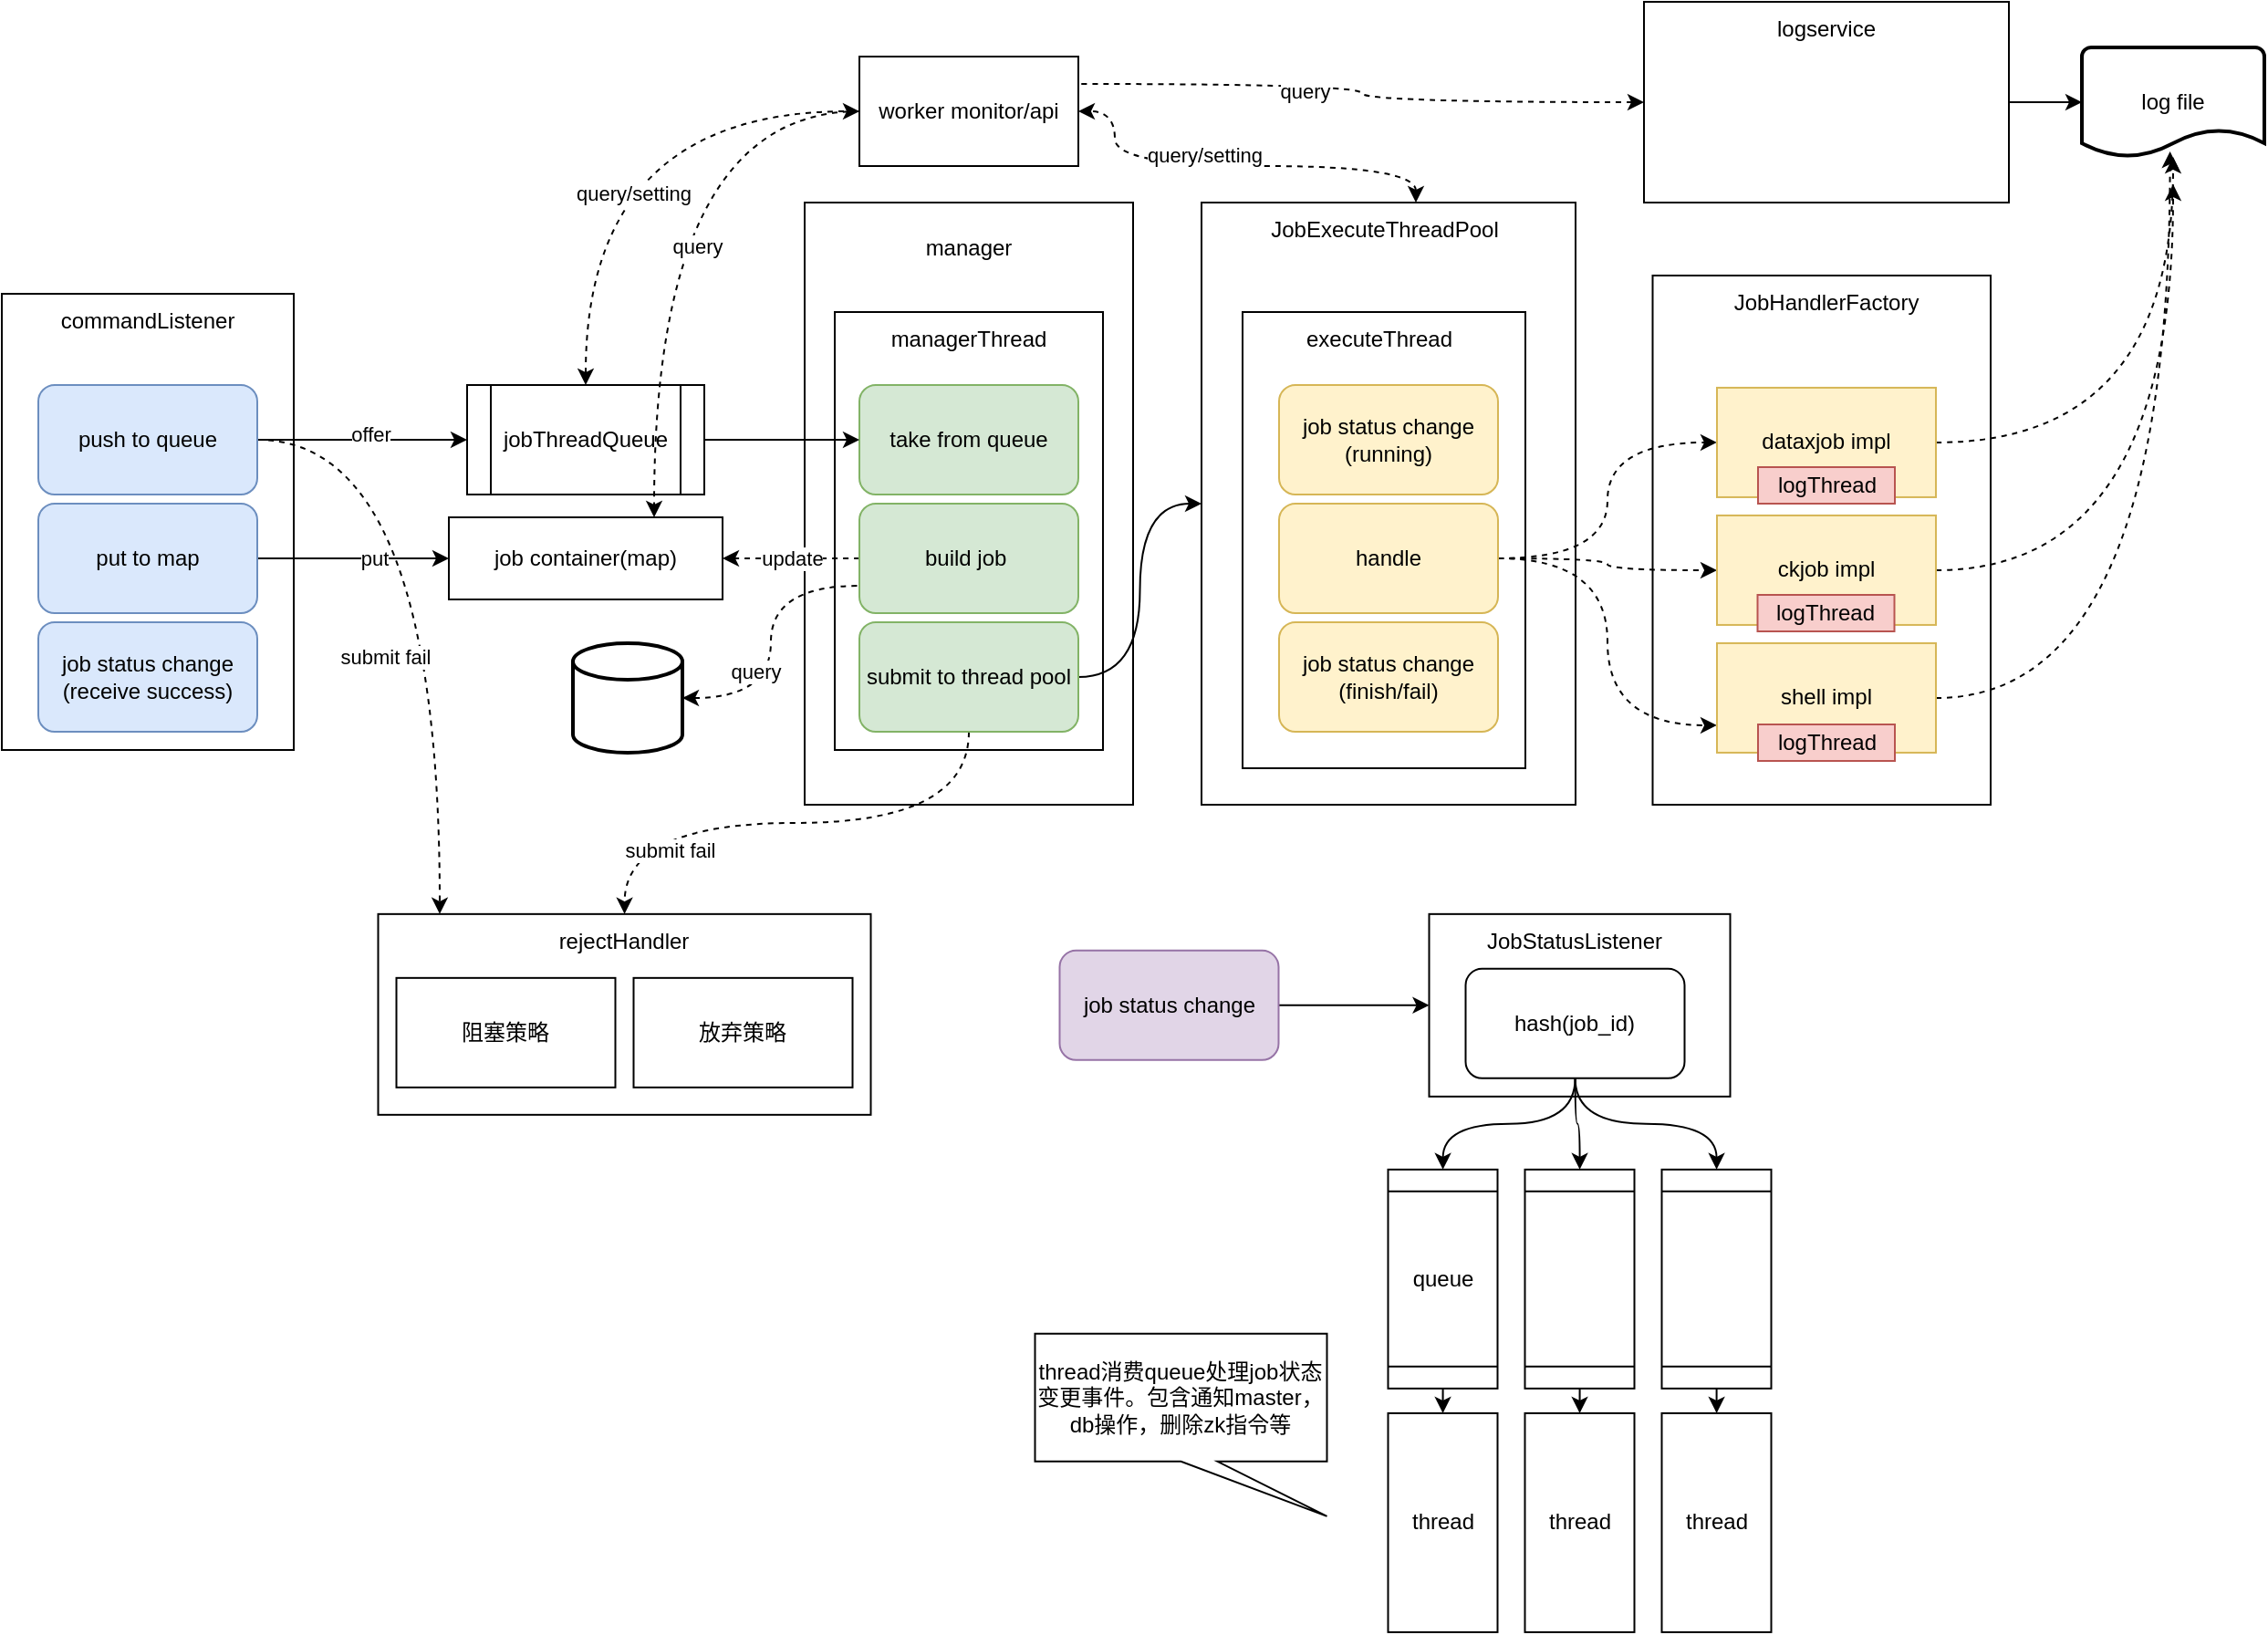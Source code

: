 <mxfile version="15.9.6" type="github">
  <diagram id="Te5YY8LxiNCL_96-FdH6" name="第 1 页">
    <mxGraphModel dx="4075" dy="4406" grid="1" gridSize="10" guides="1" tooltips="1" connect="1" arrows="1" fold="1" page="1" pageScale="1" pageWidth="1169" pageHeight="1654" math="0" shadow="0">
      <root>
        <mxCell id="0" />
        <mxCell id="1" parent="0" />
        <mxCell id="dTmaL1U6KmH8cPu5LNKW-171" style="edgeStyle=orthogonalEdgeStyle;curved=1;rounded=0;orthogonalLoop=1;jettySize=auto;html=1;entryX=0;entryY=0.5;entryDx=0;entryDy=0;entryPerimeter=0;startArrow=none;startFill=0;endArrow=classic;endFill=1;" edge="1" parent="1" source="dTmaL1U6KmH8cPu5LNKW-111" target="dTmaL1U6KmH8cPu5LNKW-160">
          <mxGeometry relative="1" as="geometry" />
        </mxCell>
        <mxCell id="dTmaL1U6KmH8cPu5LNKW-111" value="" style="rounded=0;whiteSpace=wrap;html=1;" vertex="1" parent="1">
          <mxGeometry x="-1360" y="-2300" width="200" height="110" as="geometry" />
        </mxCell>
        <mxCell id="dTmaL1U6KmH8cPu5LNKW-47" value="" style="whiteSpace=wrap;html=1;" vertex="1" parent="1">
          <mxGeometry x="-1820" y="-2190" width="180" height="330" as="geometry" />
        </mxCell>
        <mxCell id="dTmaL1U6KmH8cPu5LNKW-146" value="" style="rounded=0;whiteSpace=wrap;html=1;" vertex="1" parent="1">
          <mxGeometry x="-1803.5" y="-2130" width="147" height="240" as="geometry" />
        </mxCell>
        <mxCell id="dTmaL1U6KmH8cPu5LNKW-131" value="" style="rounded=0;whiteSpace=wrap;html=1;" vertex="1" parent="1">
          <mxGeometry x="-2260" y="-2140" width="160" height="250" as="geometry" />
        </mxCell>
        <mxCell id="dTmaL1U6KmH8cPu5LNKW-108" style="edgeStyle=orthogonalEdgeStyle;curved=1;rounded=0;orthogonalLoop=1;jettySize=auto;html=1;entryX=1;entryY=0.5;entryDx=0;entryDy=0;dashed=1;startArrow=classic;startFill=1;" edge="1" parent="1" source="dTmaL1U6KmH8cPu5LNKW-19" target="dTmaL1U6KmH8cPu5LNKW-93">
          <mxGeometry relative="1" as="geometry">
            <Array as="points">
              <mxPoint x="-1485" y="-2210" />
              <mxPoint x="-1650" y="-2210" />
              <mxPoint x="-1650" y="-2240" />
            </Array>
          </mxGeometry>
        </mxCell>
        <mxCell id="dTmaL1U6KmH8cPu5LNKW-109" value="query/setting" style="edgeLabel;html=1;align=center;verticalAlign=middle;resizable=0;points=[];" vertex="1" connectable="0" parent="dTmaL1U6KmH8cPu5LNKW-108">
          <mxGeometry x="0.158" y="-6" relative="1" as="geometry">
            <mxPoint as="offset" />
          </mxGeometry>
        </mxCell>
        <mxCell id="dTmaL1U6KmH8cPu5LNKW-19" value="" style="whiteSpace=wrap;html=1;" vertex="1" parent="1">
          <mxGeometry x="-1602.5" y="-2190" width="205" height="330" as="geometry" />
        </mxCell>
        <mxCell id="dTmaL1U6KmH8cPu5LNKW-101" value="" style="rounded=0;whiteSpace=wrap;html=1;" vertex="1" parent="1">
          <mxGeometry x="-1580" y="-2130" width="155" height="250" as="geometry" />
        </mxCell>
        <mxCell id="dTmaL1U6KmH8cPu5LNKW-85" value="" style="whiteSpace=wrap;html=1;" vertex="1" parent="1">
          <mxGeometry x="-1355.25" y="-2150" width="185.25" height="290" as="geometry" />
        </mxCell>
        <mxCell id="dTmaL1U6KmH8cPu5LNKW-107" style="edgeStyle=orthogonalEdgeStyle;curved=1;rounded=0;orthogonalLoop=1;jettySize=auto;html=1;entryX=0;entryY=0.5;entryDx=0;entryDy=0;dashed=1;startArrow=classic;startFill=1;" edge="1" parent="1" source="dTmaL1U6KmH8cPu5LNKW-16" target="dTmaL1U6KmH8cPu5LNKW-93">
          <mxGeometry relative="1" as="geometry">
            <Array as="points">
              <mxPoint x="-1940" y="-2240" />
            </Array>
          </mxGeometry>
        </mxCell>
        <mxCell id="dTmaL1U6KmH8cPu5LNKW-110" value="query/setting" style="edgeLabel;html=1;align=center;verticalAlign=middle;resizable=0;points=[];" vertex="1" connectable="0" parent="dTmaL1U6KmH8cPu5LNKW-107">
          <mxGeometry x="-0.293" y="-26" relative="1" as="geometry">
            <mxPoint y="1" as="offset" />
          </mxGeometry>
        </mxCell>
        <mxCell id="dTmaL1U6KmH8cPu5LNKW-16" value="jobThreadQueue" style="shape=process;whiteSpace=wrap;html=1;backgroundOutline=1;" vertex="1" parent="1">
          <mxGeometry x="-2005" y="-2090" width="130" height="60" as="geometry" />
        </mxCell>
        <mxCell id="dTmaL1U6KmH8cPu5LNKW-18" value="" style="rounded=0;whiteSpace=wrap;html=1;" vertex="1" parent="1">
          <mxGeometry x="-1477.75" y="-1800.08" width="165" height="100" as="geometry" />
        </mxCell>
        <mxCell id="dTmaL1U6KmH8cPu5LNKW-103" style="edgeStyle=orthogonalEdgeStyle;curved=1;rounded=0;orthogonalLoop=1;jettySize=auto;html=1;entryX=0;entryY=0.5;entryDx=0;entryDy=0;dashed=1;" edge="1" parent="1" source="dTmaL1U6KmH8cPu5LNKW-20" target="dTmaL1U6KmH8cPu5LNKW-80">
          <mxGeometry relative="1" as="geometry" />
        </mxCell>
        <mxCell id="dTmaL1U6KmH8cPu5LNKW-104" style="edgeStyle=orthogonalEdgeStyle;curved=1;rounded=0;orthogonalLoop=1;jettySize=auto;html=1;dashed=1;" edge="1" parent="1" source="dTmaL1U6KmH8cPu5LNKW-20" target="dTmaL1U6KmH8cPu5LNKW-79">
          <mxGeometry relative="1" as="geometry" />
        </mxCell>
        <mxCell id="dTmaL1U6KmH8cPu5LNKW-105" style="edgeStyle=orthogonalEdgeStyle;curved=1;rounded=0;orthogonalLoop=1;jettySize=auto;html=1;entryX=0;entryY=0.75;entryDx=0;entryDy=0;dashed=1;" edge="1" parent="1" source="dTmaL1U6KmH8cPu5LNKW-20" target="dTmaL1U6KmH8cPu5LNKW-81">
          <mxGeometry relative="1" as="geometry" />
        </mxCell>
        <mxCell id="dTmaL1U6KmH8cPu5LNKW-20" value="handle" style="rounded=1;whiteSpace=wrap;html=1;fillColor=#fff2cc;strokeColor=#d6b656;" vertex="1" parent="1">
          <mxGeometry x="-1560" y="-2025" width="120" height="60" as="geometry" />
        </mxCell>
        <mxCell id="dTmaL1U6KmH8cPu5LNKW-22" value="job status change&lt;br&gt;(running)" style="rounded=1;whiteSpace=wrap;html=1;fillColor=#fff2cc;strokeColor=#d6b656;" vertex="1" parent="1">
          <mxGeometry x="-1560" y="-2090" width="120" height="60" as="geometry" />
        </mxCell>
        <mxCell id="dTmaL1U6KmH8cPu5LNKW-23" value="job status change&lt;br&gt;(finish/fail)" style="rounded=1;whiteSpace=wrap;html=1;fillColor=#fff2cc;strokeColor=#d6b656;" vertex="1" parent="1">
          <mxGeometry x="-1560" y="-1960" width="120" height="60" as="geometry" />
        </mxCell>
        <mxCell id="dTmaL1U6KmH8cPu5LNKW-24" value="JobExecuteThreadPool" style="text;html=1;strokeColor=none;fillColor=none;align=center;verticalAlign=middle;whiteSpace=wrap;rounded=0;" vertex="1" parent="1">
          <mxGeometry x="-1532.5" y="-2190" width="60" height="30" as="geometry" />
        </mxCell>
        <mxCell id="dTmaL1U6KmH8cPu5LNKW-172" style="edgeStyle=orthogonalEdgeStyle;curved=1;rounded=0;orthogonalLoop=1;jettySize=auto;html=1;entryX=0;entryY=0.5;entryDx=0;entryDy=0;startArrow=none;startFill=0;endArrow=classic;endFill=1;" edge="1" parent="1" source="dTmaL1U6KmH8cPu5LNKW-27" target="dTmaL1U6KmH8cPu5LNKW-44">
          <mxGeometry relative="1" as="geometry" />
        </mxCell>
        <mxCell id="dTmaL1U6KmH8cPu5LNKW-27" value="queue" style="shape=process;whiteSpace=wrap;html=1;backgroundOutline=1;direction=south;" vertex="1" parent="1">
          <mxGeometry x="-1500.25" y="-1660.08" width="60" height="120" as="geometry" />
        </mxCell>
        <mxCell id="dTmaL1U6KmH8cPu5LNKW-173" style="edgeStyle=orthogonalEdgeStyle;curved=1;rounded=0;orthogonalLoop=1;jettySize=auto;html=1;entryX=0;entryY=0.5;entryDx=0;entryDy=0;startArrow=none;startFill=0;endArrow=classic;endFill=1;" edge="1" parent="1" source="dTmaL1U6KmH8cPu5LNKW-28" target="dTmaL1U6KmH8cPu5LNKW-45">
          <mxGeometry relative="1" as="geometry" />
        </mxCell>
        <mxCell id="dTmaL1U6KmH8cPu5LNKW-28" value="" style="shape=process;whiteSpace=wrap;html=1;backgroundOutline=1;direction=south;" vertex="1" parent="1">
          <mxGeometry x="-1425.25" y="-1660.08" width="60" height="120" as="geometry" />
        </mxCell>
        <mxCell id="dTmaL1U6KmH8cPu5LNKW-174" value="" style="edgeStyle=orthogonalEdgeStyle;curved=1;rounded=0;orthogonalLoop=1;jettySize=auto;html=1;startArrow=none;startFill=0;endArrow=classic;endFill=1;" edge="1" parent="1" source="dTmaL1U6KmH8cPu5LNKW-29" target="dTmaL1U6KmH8cPu5LNKW-46">
          <mxGeometry relative="1" as="geometry" />
        </mxCell>
        <mxCell id="dTmaL1U6KmH8cPu5LNKW-29" value="" style="shape=process;whiteSpace=wrap;html=1;backgroundOutline=1;direction=south;" vertex="1" parent="1">
          <mxGeometry x="-1350.25" y="-1660.08" width="60" height="120" as="geometry" />
        </mxCell>
        <mxCell id="dTmaL1U6KmH8cPu5LNKW-64" style="edgeStyle=orthogonalEdgeStyle;curved=1;rounded=0;orthogonalLoop=1;jettySize=auto;html=1;" edge="1" parent="1" source="dTmaL1U6KmH8cPu5LNKW-35" target="dTmaL1U6KmH8cPu5LNKW-27">
          <mxGeometry relative="1" as="geometry" />
        </mxCell>
        <mxCell id="dTmaL1U6KmH8cPu5LNKW-65" style="edgeStyle=orthogonalEdgeStyle;curved=1;rounded=0;orthogonalLoop=1;jettySize=auto;html=1;" edge="1" parent="1" source="dTmaL1U6KmH8cPu5LNKW-35" target="dTmaL1U6KmH8cPu5LNKW-28">
          <mxGeometry relative="1" as="geometry" />
        </mxCell>
        <mxCell id="dTmaL1U6KmH8cPu5LNKW-66" style="edgeStyle=orthogonalEdgeStyle;curved=1;rounded=0;orthogonalLoop=1;jettySize=auto;html=1;" edge="1" parent="1" source="dTmaL1U6KmH8cPu5LNKW-35" target="dTmaL1U6KmH8cPu5LNKW-29">
          <mxGeometry relative="1" as="geometry" />
        </mxCell>
        <mxCell id="dTmaL1U6KmH8cPu5LNKW-35" value="hash(job_id)" style="rounded=1;whiteSpace=wrap;html=1;" vertex="1" parent="1">
          <mxGeometry x="-1457.75" y="-1770.08" width="120" height="60" as="geometry" />
        </mxCell>
        <mxCell id="dTmaL1U6KmH8cPu5LNKW-36" value="JobStatusListener" style="text;html=1;strokeColor=none;fillColor=none;align=center;verticalAlign=middle;whiteSpace=wrap;rounded=0;" vertex="1" parent="1">
          <mxGeometry x="-1427.75" y="-1800.08" width="60" height="30" as="geometry" />
        </mxCell>
        <mxCell id="dTmaL1U6KmH8cPu5LNKW-42" value="job status change&lt;br&gt;(receive success)" style="rounded=1;whiteSpace=wrap;html=1;fillColor=#dae8fc;strokeColor=#6c8ebf;" vertex="1" parent="1">
          <mxGeometry x="-2240" y="-1960" width="120" height="60" as="geometry" />
        </mxCell>
        <mxCell id="dTmaL1U6KmH8cPu5LNKW-44" value="thread" style="rounded=0;whiteSpace=wrap;html=1;direction=south;" vertex="1" parent="1">
          <mxGeometry x="-1500.25" y="-1526.55" width="60" height="120" as="geometry" />
        </mxCell>
        <mxCell id="dTmaL1U6KmH8cPu5LNKW-45" value="thread" style="rounded=0;whiteSpace=wrap;html=1;direction=south;" vertex="1" parent="1">
          <mxGeometry x="-1425.25" y="-1526.55" width="60" height="120" as="geometry" />
        </mxCell>
        <mxCell id="dTmaL1U6KmH8cPu5LNKW-46" value="thread" style="rounded=0;whiteSpace=wrap;html=1;direction=south;" vertex="1" parent="1">
          <mxGeometry x="-1350.25" y="-1526.55" width="60" height="120" as="geometry" />
        </mxCell>
        <mxCell id="dTmaL1U6KmH8cPu5LNKW-48" value="take from queue" style="rounded=1;whiteSpace=wrap;html=1;fillColor=#d5e8d4;strokeColor=#82b366;" vertex="1" parent="1">
          <mxGeometry x="-1790" y="-2090" width="120" height="60" as="geometry" />
        </mxCell>
        <mxCell id="dTmaL1U6KmH8cPu5LNKW-50" style="edgeStyle=orthogonalEdgeStyle;curved=1;rounded=0;orthogonalLoop=1;jettySize=auto;html=1;" edge="1" parent="1" source="dTmaL1U6KmH8cPu5LNKW-49" target="dTmaL1U6KmH8cPu5LNKW-16">
          <mxGeometry relative="1" as="geometry" />
        </mxCell>
        <mxCell id="dTmaL1U6KmH8cPu5LNKW-139" value="offer" style="edgeLabel;html=1;align=center;verticalAlign=middle;resizable=0;points=[];" vertex="1" connectable="0" parent="dTmaL1U6KmH8cPu5LNKW-50">
          <mxGeometry x="0.067" y="3" relative="1" as="geometry">
            <mxPoint as="offset" />
          </mxGeometry>
        </mxCell>
        <mxCell id="dTmaL1U6KmH8cPu5LNKW-75" style="edgeStyle=orthogonalEdgeStyle;curved=1;rounded=0;orthogonalLoop=1;jettySize=auto;html=1;dashed=1;" edge="1" parent="1" source="dTmaL1U6KmH8cPu5LNKW-49" target="dTmaL1U6KmH8cPu5LNKW-55">
          <mxGeometry relative="1" as="geometry">
            <Array as="points">
              <mxPoint x="-2020" y="-2060" />
            </Array>
          </mxGeometry>
        </mxCell>
        <mxCell id="dTmaL1U6KmH8cPu5LNKW-76" value="submit fail" style="edgeLabel;html=1;align=center;verticalAlign=middle;resizable=0;points=[];" vertex="1" connectable="0" parent="dTmaL1U6KmH8cPu5LNKW-75">
          <mxGeometry x="0.172" y="-6" relative="1" as="geometry">
            <mxPoint x="-24" y="8" as="offset" />
          </mxGeometry>
        </mxCell>
        <mxCell id="dTmaL1U6KmH8cPu5LNKW-140" style="edgeStyle=orthogonalEdgeStyle;curved=1;rounded=0;orthogonalLoop=1;jettySize=auto;html=1;entryX=0;entryY=0.5;entryDx=0;entryDy=0;startArrow=none;startFill=0;endArrow=classic;endFill=1;" edge="1" parent="1" source="dTmaL1U6KmH8cPu5LNKW-142" target="dTmaL1U6KmH8cPu5LNKW-106">
          <mxGeometry relative="1" as="geometry" />
        </mxCell>
        <mxCell id="dTmaL1U6KmH8cPu5LNKW-141" value="put&lt;br&gt;" style="edgeLabel;html=1;align=center;verticalAlign=middle;resizable=0;points=[];" vertex="1" connectable="0" parent="dTmaL1U6KmH8cPu5LNKW-140">
          <mxGeometry x="0.211" relative="1" as="geometry">
            <mxPoint as="offset" />
          </mxGeometry>
        </mxCell>
        <mxCell id="dTmaL1U6KmH8cPu5LNKW-49" value="push to queue" style="rounded=1;whiteSpace=wrap;html=1;fillColor=#dae8fc;strokeColor=#6c8ebf;" vertex="1" parent="1">
          <mxGeometry x="-2240" y="-2090" width="120" height="60" as="geometry" />
        </mxCell>
        <mxCell id="dTmaL1U6KmH8cPu5LNKW-51" value="manager" style="text;html=1;strokeColor=none;fillColor=none;align=center;verticalAlign=middle;whiteSpace=wrap;rounded=0;" vertex="1" parent="1">
          <mxGeometry x="-1760" y="-2180" width="60" height="30" as="geometry" />
        </mxCell>
        <mxCell id="dTmaL1U6KmH8cPu5LNKW-60" style="edgeStyle=orthogonalEdgeStyle;curved=1;rounded=0;orthogonalLoop=1;jettySize=auto;html=1;" edge="1" parent="1" source="dTmaL1U6KmH8cPu5LNKW-53" target="dTmaL1U6KmH8cPu5LNKW-19">
          <mxGeometry relative="1" as="geometry" />
        </mxCell>
        <mxCell id="dTmaL1U6KmH8cPu5LNKW-73" style="edgeStyle=orthogonalEdgeStyle;curved=1;rounded=0;orthogonalLoop=1;jettySize=auto;html=1;dashed=1;exitX=0.5;exitY=1;exitDx=0;exitDy=0;" edge="1" parent="1" source="dTmaL1U6KmH8cPu5LNKW-53" target="dTmaL1U6KmH8cPu5LNKW-55">
          <mxGeometry relative="1" as="geometry" />
        </mxCell>
        <mxCell id="dTmaL1U6KmH8cPu5LNKW-74" value="submit fail" style="edgeLabel;html=1;align=center;verticalAlign=middle;resizable=0;points=[];" vertex="1" connectable="0" parent="dTmaL1U6KmH8cPu5LNKW-73">
          <mxGeometry x="-0.2" y="21" relative="1" as="geometry">
            <mxPoint x="-99" y="-6" as="offset" />
          </mxGeometry>
        </mxCell>
        <mxCell id="dTmaL1U6KmH8cPu5LNKW-53" value="submit to thread pool" style="rounded=1;whiteSpace=wrap;html=1;fillColor=#d5e8d4;strokeColor=#82b366;" vertex="1" parent="1">
          <mxGeometry x="-1790" y="-1960" width="120" height="60" as="geometry" />
        </mxCell>
        <mxCell id="dTmaL1U6KmH8cPu5LNKW-55" value="" style="rounded=0;whiteSpace=wrap;html=1;" vertex="1" parent="1">
          <mxGeometry x="-2053.75" y="-1800.08" width="270" height="110" as="geometry" />
        </mxCell>
        <mxCell id="dTmaL1U6KmH8cPu5LNKW-56" value="rejectHandler" style="text;html=1;strokeColor=none;fillColor=none;align=center;verticalAlign=middle;whiteSpace=wrap;rounded=0;" vertex="1" parent="1">
          <mxGeometry x="-1948.75" y="-1800.08" width="60" height="30" as="geometry" />
        </mxCell>
        <mxCell id="dTmaL1U6KmH8cPu5LNKW-69" value="&lt;span&gt;thread消费queue处理job状态变更事件。包含通知master，db操作，删除zk指令等&lt;br&gt;&lt;/span&gt;" style="shape=callout;whiteSpace=wrap;html=1;perimeter=calloutPerimeter;position2=1;" vertex="1" parent="1">
          <mxGeometry x="-1693.75" y="-1570.08" width="160" height="100" as="geometry" />
        </mxCell>
        <mxCell id="dTmaL1U6KmH8cPu5LNKW-70" value="阻塞策略" style="rounded=0;whiteSpace=wrap;html=1;" vertex="1" parent="1">
          <mxGeometry x="-2043.75" y="-1765.08" width="120" height="60" as="geometry" />
        </mxCell>
        <mxCell id="dTmaL1U6KmH8cPu5LNKW-71" value="放弃策略" style="rounded=0;whiteSpace=wrap;html=1;" vertex="1" parent="1">
          <mxGeometry x="-1913.75" y="-1765.08" width="120" height="60" as="geometry" />
        </mxCell>
        <mxCell id="dTmaL1U6KmH8cPu5LNKW-162" style="edgeStyle=orthogonalEdgeStyle;curved=1;rounded=0;orthogonalLoop=1;jettySize=auto;html=1;dashed=1;startArrow=none;startFill=0;endArrow=classic;endFill=1;" edge="1" parent="1" source="dTmaL1U6KmH8cPu5LNKW-79">
          <mxGeometry relative="1" as="geometry">
            <mxPoint x="-1070" y="-2200" as="targetPoint" />
            <Array as="points">
              <mxPoint x="-1070" y="-1988" />
            </Array>
          </mxGeometry>
        </mxCell>
        <mxCell id="dTmaL1U6KmH8cPu5LNKW-79" value="ckjob impl" style="rounded=0;whiteSpace=wrap;html=1;fillColor=#fff2cc;strokeColor=#d6b656;" vertex="1" parent="1">
          <mxGeometry x="-1320" y="-2018.53" width="120" height="60" as="geometry" />
        </mxCell>
        <mxCell id="dTmaL1U6KmH8cPu5LNKW-161" style="edgeStyle=orthogonalEdgeStyle;curved=1;rounded=0;orthogonalLoop=1;jettySize=auto;html=1;dashed=1;startArrow=none;startFill=0;endArrow=classic;endFill=1;" edge="1" parent="1" source="dTmaL1U6KmH8cPu5LNKW-80" target="dTmaL1U6KmH8cPu5LNKW-160">
          <mxGeometry relative="1" as="geometry" />
        </mxCell>
        <mxCell id="dTmaL1U6KmH8cPu5LNKW-80" value="dataxjob impl" style="rounded=0;whiteSpace=wrap;html=1;fillColor=#fff2cc;strokeColor=#d6b656;" vertex="1" parent="1">
          <mxGeometry x="-1320" y="-2088.53" width="120" height="60" as="geometry" />
        </mxCell>
        <mxCell id="dTmaL1U6KmH8cPu5LNKW-163" style="edgeStyle=orthogonalEdgeStyle;curved=1;rounded=0;orthogonalLoop=1;jettySize=auto;html=1;entryX=0.483;entryY=0.95;entryDx=0;entryDy=0;entryPerimeter=0;dashed=1;startArrow=none;startFill=0;endArrow=classic;endFill=1;" edge="1" parent="1" source="dTmaL1U6KmH8cPu5LNKW-81" target="dTmaL1U6KmH8cPu5LNKW-160">
          <mxGeometry relative="1" as="geometry" />
        </mxCell>
        <mxCell id="dTmaL1U6KmH8cPu5LNKW-81" value="shell impl" style="rounded=0;whiteSpace=wrap;html=1;fillColor=#fff2cc;strokeColor=#d6b656;" vertex="1" parent="1">
          <mxGeometry x="-1320" y="-1948.53" width="120" height="60" as="geometry" />
        </mxCell>
        <mxCell id="dTmaL1U6KmH8cPu5LNKW-86" value="JobHandlerFactory" style="text;html=1;strokeColor=none;fillColor=none;align=center;verticalAlign=middle;whiteSpace=wrap;rounded=0;" vertex="1" parent="1">
          <mxGeometry x="-1290.25" y="-2150" width="60" height="30" as="geometry" />
        </mxCell>
        <mxCell id="dTmaL1U6KmH8cPu5LNKW-92" style="edgeStyle=orthogonalEdgeStyle;curved=1;rounded=0;orthogonalLoop=1;jettySize=auto;html=1;" edge="1" parent="1" source="dTmaL1U6KmH8cPu5LNKW-16" target="dTmaL1U6KmH8cPu5LNKW-48">
          <mxGeometry relative="1" as="geometry" />
        </mxCell>
        <mxCell id="dTmaL1U6KmH8cPu5LNKW-143" style="edgeStyle=orthogonalEdgeStyle;curved=1;rounded=0;orthogonalLoop=1;jettySize=auto;html=1;entryX=0.75;entryY=0;entryDx=0;entryDy=0;startArrow=none;startFill=0;endArrow=classic;endFill=1;dashed=1;" edge="1" parent="1" source="dTmaL1U6KmH8cPu5LNKW-93" target="dTmaL1U6KmH8cPu5LNKW-106">
          <mxGeometry relative="1" as="geometry" />
        </mxCell>
        <mxCell id="dTmaL1U6KmH8cPu5LNKW-144" value="query" style="edgeLabel;html=1;align=center;verticalAlign=middle;resizable=0;points=[];" vertex="1" connectable="0" parent="dTmaL1U6KmH8cPu5LNKW-143">
          <mxGeometry x="0.113" y="23" relative="1" as="geometry">
            <mxPoint as="offset" />
          </mxGeometry>
        </mxCell>
        <mxCell id="dTmaL1U6KmH8cPu5LNKW-93" value="worker monitor/api" style="rounded=0;whiteSpace=wrap;html=1;" vertex="1" parent="1">
          <mxGeometry x="-1790" y="-2270" width="120" height="60" as="geometry" />
        </mxCell>
        <mxCell id="dTmaL1U6KmH8cPu5LNKW-99" style="edgeStyle=orthogonalEdgeStyle;curved=1;rounded=0;orthogonalLoop=1;jettySize=auto;html=1;entryX=0;entryY=0.5;entryDx=0;entryDy=0;" edge="1" parent="1" source="dTmaL1U6KmH8cPu5LNKW-98" target="dTmaL1U6KmH8cPu5LNKW-18">
          <mxGeometry relative="1" as="geometry" />
        </mxCell>
        <mxCell id="dTmaL1U6KmH8cPu5LNKW-98" value="job status change" style="rounded=1;whiteSpace=wrap;html=1;fillColor=#e1d5e7;strokeColor=#9673a6;" vertex="1" parent="1">
          <mxGeometry x="-1680.25" y="-1780.08" width="120" height="60" as="geometry" />
        </mxCell>
        <mxCell id="dTmaL1U6KmH8cPu5LNKW-102" value="executeThread" style="text;html=1;strokeColor=none;fillColor=none;align=center;verticalAlign=middle;whiteSpace=wrap;rounded=0;" vertex="1" parent="1">
          <mxGeometry x="-1535" y="-2130" width="60" height="30" as="geometry" />
        </mxCell>
        <mxCell id="dTmaL1U6KmH8cPu5LNKW-106" value="job container(map)" style="rounded=0;whiteSpace=wrap;html=1;" vertex="1" parent="1">
          <mxGeometry x="-2015" y="-2017.5" width="150" height="45" as="geometry" />
        </mxCell>
        <mxCell id="dTmaL1U6KmH8cPu5LNKW-152" style="edgeStyle=orthogonalEdgeStyle;curved=1;rounded=0;orthogonalLoop=1;jettySize=auto;html=1;entryX=1;entryY=0.25;entryDx=0;entryDy=0;dashed=1;startArrow=classic;startFill=1;endArrow=none;endFill=0;" edge="1" parent="1" source="dTmaL1U6KmH8cPu5LNKW-111" target="dTmaL1U6KmH8cPu5LNKW-93">
          <mxGeometry relative="1" as="geometry" />
        </mxCell>
        <mxCell id="dTmaL1U6KmH8cPu5LNKW-156" value="query" style="edgeLabel;html=1;align=center;verticalAlign=middle;resizable=0;points=[];" vertex="1" connectable="0" parent="dTmaL1U6KmH8cPu5LNKW-152">
          <mxGeometry x="0.229" y="4" relative="1" as="geometry">
            <mxPoint as="offset" />
          </mxGeometry>
        </mxCell>
        <mxCell id="dTmaL1U6KmH8cPu5LNKW-132" value="commandListener" style="text;html=1;strokeColor=none;fillColor=none;align=center;verticalAlign=middle;whiteSpace=wrap;rounded=0;" vertex="1" parent="1">
          <mxGeometry x="-2210" y="-2140" width="60" height="30" as="geometry" />
        </mxCell>
        <mxCell id="dTmaL1U6KmH8cPu5LNKW-137" style="edgeStyle=orthogonalEdgeStyle;curved=1;rounded=0;orthogonalLoop=1;jettySize=auto;html=1;dashed=1;startArrow=none;startFill=0;endArrow=classic;endFill=1;" edge="1" parent="1" source="dTmaL1U6KmH8cPu5LNKW-133" target="dTmaL1U6KmH8cPu5LNKW-106">
          <mxGeometry relative="1" as="geometry" />
        </mxCell>
        <mxCell id="dTmaL1U6KmH8cPu5LNKW-138" value="update" style="edgeLabel;html=1;align=center;verticalAlign=middle;resizable=0;points=[];" vertex="1" connectable="0" parent="dTmaL1U6KmH8cPu5LNKW-137">
          <mxGeometry x="0.278" y="-2" relative="1" as="geometry">
            <mxPoint x="11" y="2" as="offset" />
          </mxGeometry>
        </mxCell>
        <mxCell id="dTmaL1U6KmH8cPu5LNKW-133" value="build job&amp;nbsp;" style="rounded=1;whiteSpace=wrap;html=1;fillColor=#d5e8d4;strokeColor=#82b366;" vertex="1" parent="1">
          <mxGeometry x="-1790" y="-2025" width="120" height="60" as="geometry" />
        </mxCell>
        <mxCell id="dTmaL1U6KmH8cPu5LNKW-136" style="edgeStyle=orthogonalEdgeStyle;curved=1;rounded=0;orthogonalLoop=1;jettySize=auto;html=1;dashed=1;startArrow=classic;startFill=1;entryX=0;entryY=0.75;entryDx=0;entryDy=0;endArrow=none;endFill=0;" edge="1" parent="1" source="dTmaL1U6KmH8cPu5LNKW-134" target="dTmaL1U6KmH8cPu5LNKW-133">
          <mxGeometry relative="1" as="geometry" />
        </mxCell>
        <mxCell id="dTmaL1U6KmH8cPu5LNKW-175" value="query" style="edgeLabel;html=1;align=center;verticalAlign=middle;resizable=0;points=[];" vertex="1" connectable="0" parent="dTmaL1U6KmH8cPu5LNKW-136">
          <mxGeometry x="-0.184" y="9" relative="1" as="geometry">
            <mxPoint y="1" as="offset" />
          </mxGeometry>
        </mxCell>
        <mxCell id="dTmaL1U6KmH8cPu5LNKW-134" value="" style="strokeWidth=2;html=1;shape=mxgraph.flowchart.database;whiteSpace=wrap;" vertex="1" parent="1">
          <mxGeometry x="-1947" y="-1948.53" width="60" height="60" as="geometry" />
        </mxCell>
        <mxCell id="dTmaL1U6KmH8cPu5LNKW-142" value="put to map" style="rounded=1;whiteSpace=wrap;html=1;fillColor=#dae8fc;strokeColor=#6c8ebf;" vertex="1" parent="1">
          <mxGeometry x="-2240" y="-2025" width="120" height="60" as="geometry" />
        </mxCell>
        <mxCell id="dTmaL1U6KmH8cPu5LNKW-147" value="managerThread" style="text;html=1;strokeColor=none;fillColor=none;align=center;verticalAlign=middle;whiteSpace=wrap;rounded=0;" vertex="1" parent="1">
          <mxGeometry x="-1760" y="-2130" width="60" height="30" as="geometry" />
        </mxCell>
        <mxCell id="dTmaL1U6KmH8cPu5LNKW-151" value="logservice" style="text;html=1;strokeColor=none;fillColor=none;align=center;verticalAlign=middle;whiteSpace=wrap;rounded=0;" vertex="1" parent="1">
          <mxGeometry x="-1290.25" y="-2300" width="60" height="30" as="geometry" />
        </mxCell>
        <mxCell id="dTmaL1U6KmH8cPu5LNKW-160" value="log file" style="strokeWidth=2;html=1;shape=mxgraph.flowchart.document2;whiteSpace=wrap;size=0.25;" vertex="1" parent="1">
          <mxGeometry x="-1120" y="-2275" width="100" height="60" as="geometry" />
        </mxCell>
        <mxCell id="dTmaL1U6KmH8cPu5LNKW-166" value="logThread" style="rounded=0;whiteSpace=wrap;html=1;fillColor=#f8cecc;strokeColor=#b85450;" vertex="1" parent="1">
          <mxGeometry x="-1297.5" y="-2045" width="75" height="20" as="geometry" />
        </mxCell>
        <mxCell id="dTmaL1U6KmH8cPu5LNKW-168" value="logThread" style="rounded=0;whiteSpace=wrap;html=1;fillColor=#f8cecc;strokeColor=#b85450;" vertex="1" parent="1">
          <mxGeometry x="-1297.75" y="-1975" width="75" height="20" as="geometry" />
        </mxCell>
        <mxCell id="dTmaL1U6KmH8cPu5LNKW-169" value="logThread" style="rounded=0;whiteSpace=wrap;html=1;fillColor=#f8cecc;strokeColor=#b85450;" vertex="1" parent="1">
          <mxGeometry x="-1297.5" y="-1904" width="75" height="20" as="geometry" />
        </mxCell>
      </root>
    </mxGraphModel>
  </diagram>
</mxfile>
